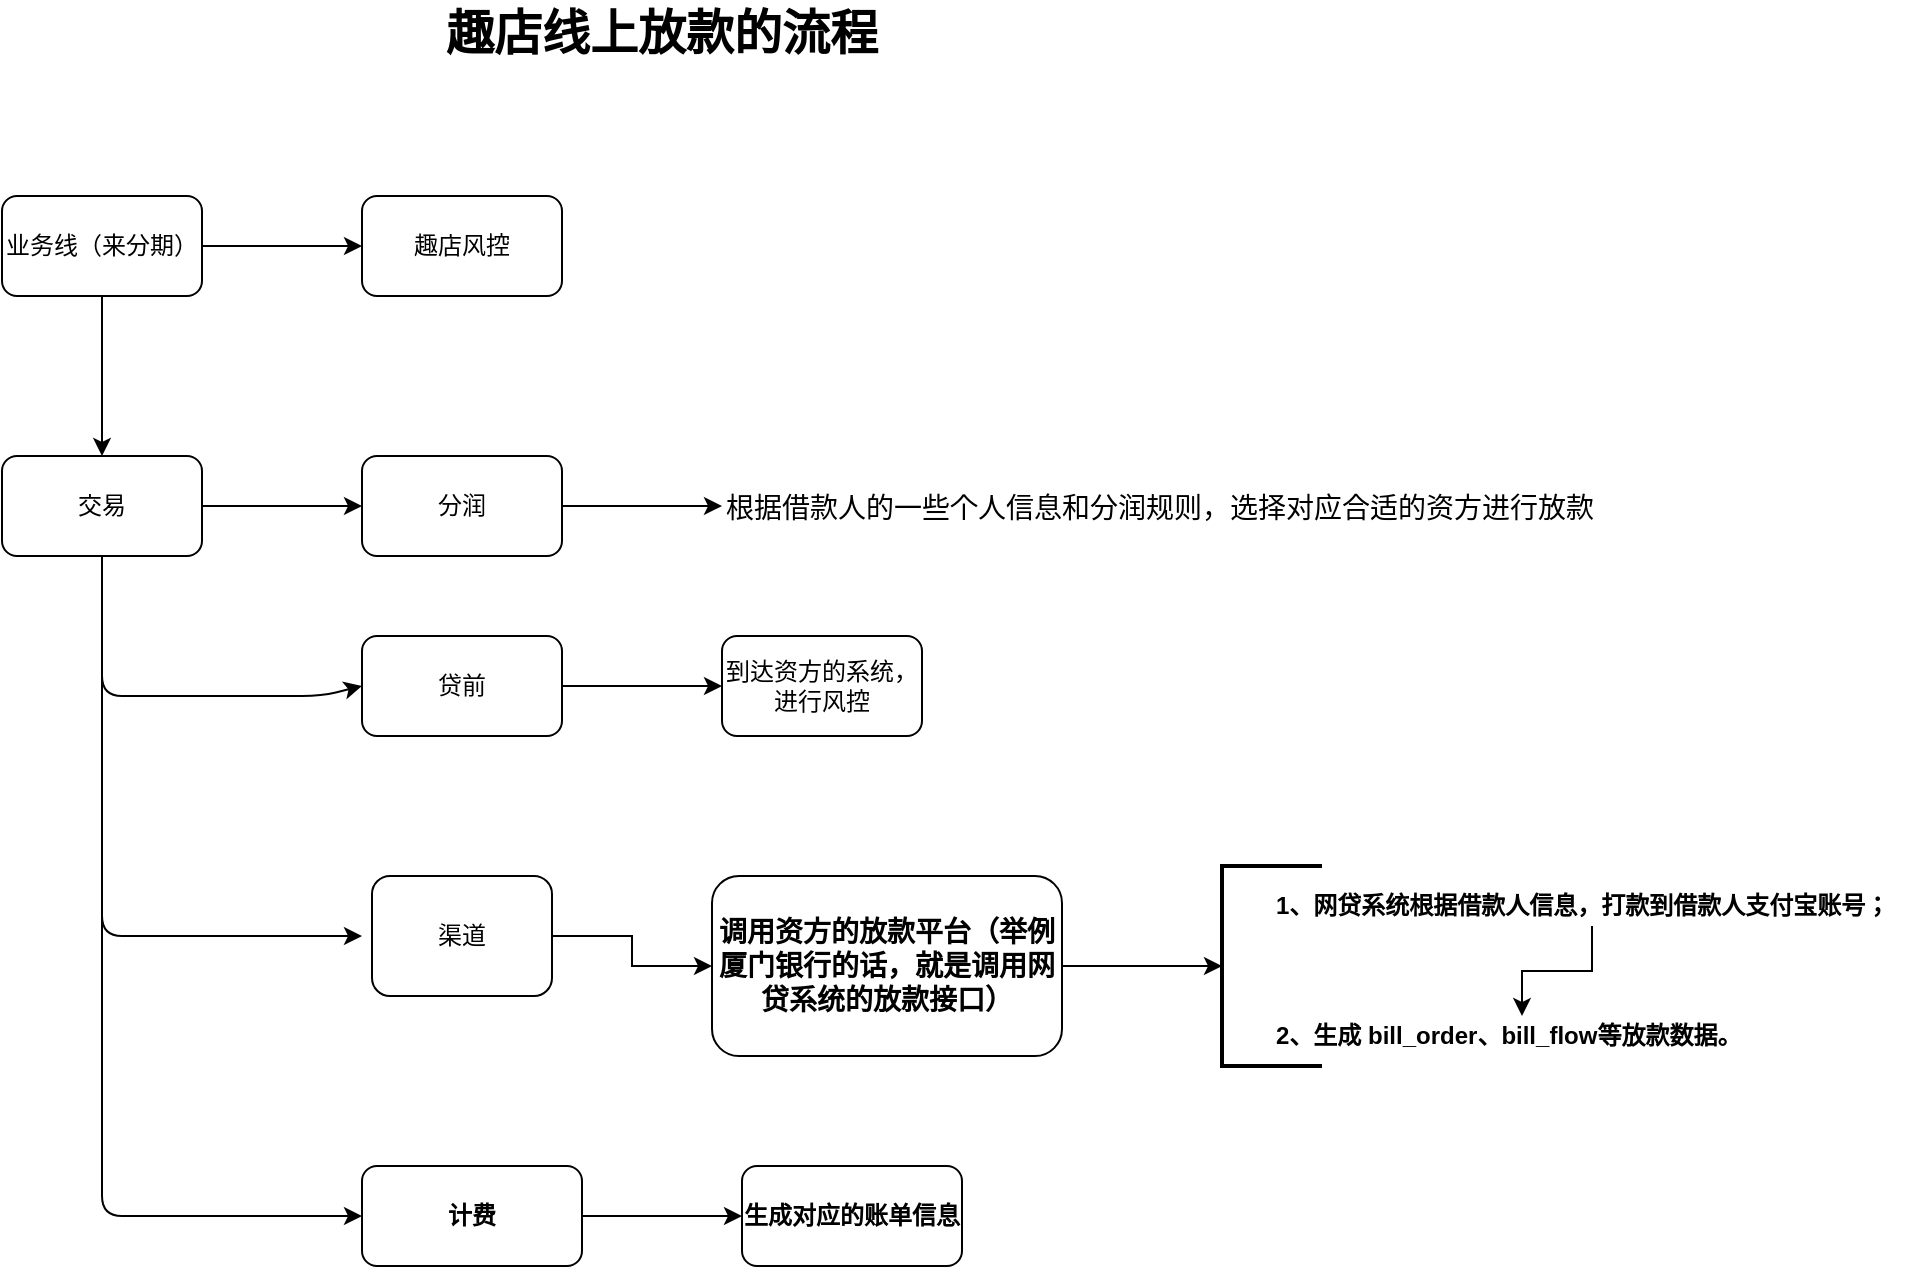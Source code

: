 <mxfile version="10.6.0" type="github"><diagram id="y51eRZBvrwG9Y6kS0E6u" name="第 1 页"><mxGraphModel dx="1158" dy="616" grid="1" gridSize="10" guides="1" tooltips="1" connect="1" arrows="1" fold="1" page="1" pageScale="1" pageWidth="827" pageHeight="1169" math="0" shadow="0"><root><mxCell id="0"/><mxCell id="1" parent="0"/><mxCell id="UOVCg1W63-KjwNfwAbpv-4" value="" style="edgeStyle=orthogonalEdgeStyle;rounded=0;orthogonalLoop=1;jettySize=auto;html=1;" edge="1" parent="1" source="UOVCg1W63-KjwNfwAbpv-1" target="UOVCg1W63-KjwNfwAbpv-3"><mxGeometry relative="1" as="geometry"/></mxCell><mxCell id="UOVCg1W63-KjwNfwAbpv-6" value="" style="edgeStyle=orthogonalEdgeStyle;rounded=0;orthogonalLoop=1;jettySize=auto;html=1;" edge="1" parent="1" source="UOVCg1W63-KjwNfwAbpv-1" target="UOVCg1W63-KjwNfwAbpv-5"><mxGeometry relative="1" as="geometry"/></mxCell><mxCell id="UOVCg1W63-KjwNfwAbpv-1" value="业务线（来分期）" style="rounded=1;whiteSpace=wrap;html=1;" vertex="1" parent="1"><mxGeometry x="50" y="130" width="100" height="50" as="geometry"/></mxCell><mxCell id="UOVCg1W63-KjwNfwAbpv-8" value="" style="edgeStyle=orthogonalEdgeStyle;rounded=0;orthogonalLoop=1;jettySize=auto;html=1;" edge="1" parent="1" source="UOVCg1W63-KjwNfwAbpv-5" target="UOVCg1W63-KjwNfwAbpv-7"><mxGeometry relative="1" as="geometry"/></mxCell><mxCell id="UOVCg1W63-KjwNfwAbpv-5" value="交易" style="rounded=1;whiteSpace=wrap;html=1;" vertex="1" parent="1"><mxGeometry x="50" y="260" width="100" height="50" as="geometry"/></mxCell><mxCell id="UOVCg1W63-KjwNfwAbpv-18" value="" style="edgeStyle=orthogonalEdgeStyle;rounded=0;orthogonalLoop=1;jettySize=auto;html=1;" edge="1" parent="1" source="UOVCg1W63-KjwNfwAbpv-12" target="UOVCg1W63-KjwNfwAbpv-17"><mxGeometry relative="1" as="geometry"/></mxCell><mxCell id="UOVCg1W63-KjwNfwAbpv-12" value="贷前" style="rounded=1;whiteSpace=wrap;html=1;" vertex="1" parent="1"><mxGeometry x="230" y="350" width="100" height="50" as="geometry"/></mxCell><mxCell id="UOVCg1W63-KjwNfwAbpv-17" value="到达资方的系统，进行风控" style="rounded=1;whiteSpace=wrap;html=1;" vertex="1" parent="1"><mxGeometry x="410" y="350" width="100" height="50" as="geometry"/></mxCell><mxCell id="UOVCg1W63-KjwNfwAbpv-10" value="" style="edgeStyle=orthogonalEdgeStyle;rounded=0;orthogonalLoop=1;jettySize=auto;html=1;" edge="1" parent="1" source="UOVCg1W63-KjwNfwAbpv-7"><mxGeometry relative="1" as="geometry"><mxPoint x="410" y="285" as="targetPoint"/></mxGeometry></mxCell><mxCell id="UOVCg1W63-KjwNfwAbpv-7" value="分润" style="rounded=1;whiteSpace=wrap;html=1;" vertex="1" parent="1"><mxGeometry x="230" y="260" width="100" height="50" as="geometry"/></mxCell><mxCell id="UOVCg1W63-KjwNfwAbpv-3" value="趣店风控" style="rounded=1;whiteSpace=wrap;html=1;" vertex="1" parent="1"><mxGeometry x="230" y="130" width="100" height="50" as="geometry"/></mxCell><mxCell id="UOVCg1W63-KjwNfwAbpv-2" value="&lt;font style=&quot;font-size: 24px&quot;&gt;&lt;b&gt;趣店线上放款的流程&lt;/b&gt;&lt;/font&gt;" style="text;html=1;resizable=0;points=[];autosize=1;align=left;verticalAlign=top;spacingTop=-4;" vertex="1" parent="1"><mxGeometry x="270" y="32" width="230" height="20" as="geometry"/></mxCell><mxCell id="UOVCg1W63-KjwNfwAbpv-11" value="&lt;font style=&quot;font-size: 14px&quot;&gt;根据借款人的一些个人信息和分润规则，选择对应合适的资方进行放款&lt;/font&gt;" style="text;html=1;resizable=0;points=[];autosize=1;align=left;verticalAlign=top;spacingTop=-4;" vertex="1" parent="1"><mxGeometry x="410" y="275" width="450" height="20" as="geometry"/></mxCell><mxCell id="UOVCg1W63-KjwNfwAbpv-16" value="" style="endArrow=classic;html=1;entryX=0;entryY=0.5;entryDx=0;entryDy=0;exitX=0.5;exitY=1;exitDx=0;exitDy=0;" edge="1" parent="1" source="UOVCg1W63-KjwNfwAbpv-5" target="UOVCg1W63-KjwNfwAbpv-12"><mxGeometry width="50" height="50" relative="1" as="geometry"><mxPoint x="50" y="470" as="sourcePoint"/><mxPoint x="100" y="420" as="targetPoint"/><Array as="points"><mxPoint x="100" y="380"/><mxPoint x="210" y="380"/></Array></mxGeometry></mxCell><mxCell id="UOVCg1W63-KjwNfwAbpv-19" value="" style="endArrow=classic;html=1;" edge="1" parent="1"><mxGeometry width="50" height="50" relative="1" as="geometry"><mxPoint x="100" y="310" as="sourcePoint"/><mxPoint x="230" y="500" as="targetPoint"/><Array as="points"><mxPoint x="100" y="500"/></Array></mxGeometry></mxCell><mxCell id="UOVCg1W63-KjwNfwAbpv-23" value="" style="edgeStyle=orthogonalEdgeStyle;rounded=0;orthogonalLoop=1;jettySize=auto;html=1;" edge="1" parent="1" source="UOVCg1W63-KjwNfwAbpv-21" target="UOVCg1W63-KjwNfwAbpv-22"><mxGeometry relative="1" as="geometry"/></mxCell><mxCell id="UOVCg1W63-KjwNfwAbpv-21" value="渠道" style="rounded=1;whiteSpace=wrap;html=1;" vertex="1" parent="1"><mxGeometry x="235" y="470" width="90" height="60" as="geometry"/></mxCell><mxCell id="UOVCg1W63-KjwNfwAbpv-25" value="" style="edgeStyle=orthogonalEdgeStyle;rounded=0;orthogonalLoop=1;jettySize=auto;html=1;" edge="1" parent="1" source="UOVCg1W63-KjwNfwAbpv-22"><mxGeometry relative="1" as="geometry"><mxPoint x="660" y="515" as="targetPoint"/></mxGeometry></mxCell><mxCell id="UOVCg1W63-KjwNfwAbpv-22" value="&lt;b&gt;&lt;font style=&quot;font-size: 14px&quot;&gt;调用资方的放款平台（举例厦门银行的话，就是调用网贷系统的放款接口）&lt;/font&gt;&lt;/b&gt;" style="rounded=1;whiteSpace=wrap;html=1;" vertex="1" parent="1"><mxGeometry x="405" y="470" width="175" height="90" as="geometry"/></mxCell><mxCell id="UOVCg1W63-KjwNfwAbpv-26" value="" style="strokeWidth=2;html=1;shape=mxgraph.flowchart.annotation_1;align=left;" vertex="1" parent="1"><mxGeometry x="660" y="465" width="50" height="100" as="geometry"/></mxCell><mxCell id="UOVCg1W63-KjwNfwAbpv-29" value="" style="edgeStyle=orthogonalEdgeStyle;rounded=0;orthogonalLoop=1;jettySize=auto;html=1;" edge="1" parent="1" source="UOVCg1W63-KjwNfwAbpv-27" target="UOVCg1W63-KjwNfwAbpv-28"><mxGeometry relative="1" as="geometry"/></mxCell><mxCell id="UOVCg1W63-KjwNfwAbpv-27" value="&lt;b&gt;1、网贷系统根据借款人信息，打款到借款人支付宝账号；&lt;/b&gt;" style="text;html=1;resizable=0;points=[];autosize=1;align=left;verticalAlign=top;spacingTop=-4;" vertex="1" parent="1"><mxGeometry x="685" y="475" width="320" height="20" as="geometry"/></mxCell><mxCell id="UOVCg1W63-KjwNfwAbpv-28" value="&lt;b&gt;2、生成 bill_order、bill_flow等放款数据。&lt;/b&gt;" style="text;html=1;resizable=0;points=[];autosize=1;align=left;verticalAlign=top;spacingTop=-4;" vertex="1" parent="1"><mxGeometry x="685" y="540" width="250" height="20" as="geometry"/></mxCell><mxCell id="UOVCg1W63-KjwNfwAbpv-30" value="" style="endArrow=classic;html=1;exitX=0.5;exitY=1;exitDx=0;exitDy=0;entryX=0;entryY=0.5;entryDx=0;entryDy=0;" edge="1" parent="1" source="UOVCg1W63-KjwNfwAbpv-5" target="UOVCg1W63-KjwNfwAbpv-31"><mxGeometry width="50" height="50" relative="1" as="geometry"><mxPoint x="70" y="670" as="sourcePoint"/><mxPoint x="100" y="630" as="targetPoint"/><Array as="points"><mxPoint x="100" y="640"/></Array></mxGeometry></mxCell><mxCell id="UOVCg1W63-KjwNfwAbpv-33" value="" style="edgeStyle=orthogonalEdgeStyle;rounded=0;orthogonalLoop=1;jettySize=auto;html=1;" edge="1" parent="1" source="UOVCg1W63-KjwNfwAbpv-31" target="UOVCg1W63-KjwNfwAbpv-32"><mxGeometry relative="1" as="geometry"/></mxCell><mxCell id="UOVCg1W63-KjwNfwAbpv-31" value="&lt;b&gt;计费&lt;/b&gt;" style="rounded=1;whiteSpace=wrap;html=1;" vertex="1" parent="1"><mxGeometry x="230" y="615" width="110" height="50" as="geometry"/></mxCell><mxCell id="UOVCg1W63-KjwNfwAbpv-32" value="&lt;b&gt;生成对应的账单信息&lt;/b&gt;" style="rounded=1;whiteSpace=wrap;html=1;" vertex="1" parent="1"><mxGeometry x="420" y="615" width="110" height="50" as="geometry"/></mxCell></root></mxGraphModel></diagram></mxfile>